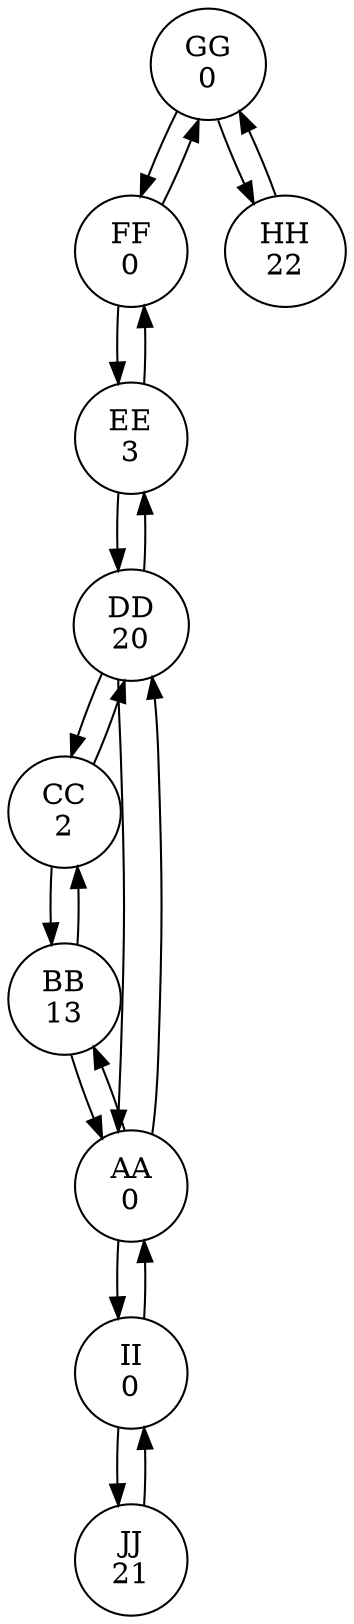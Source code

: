 digraph {
GG [label="GG\n0"];
GG -> FF;
GG -> HH;
JJ [label="JJ\n21"];
JJ -> II;
DD [label="DD\n20"];
DD -> CC;
DD -> AA;
DD -> EE;
EE [label="EE\n3"];
EE -> FF;
EE -> DD;
CC [label="CC\n2"];
CC -> DD;
CC -> BB;
FF [label="FF\n0"];
FF -> EE;
FF -> GG;
HH [label="HH\n22"];
HH -> GG;
II [label="II\n0"];
II -> AA;
II -> JJ;
AA [label="AA\n0"];
AA -> DD;
AA -> II;
AA -> BB;
BB [label="BB\n13"];
BB -> CC;
BB -> AA;
}
